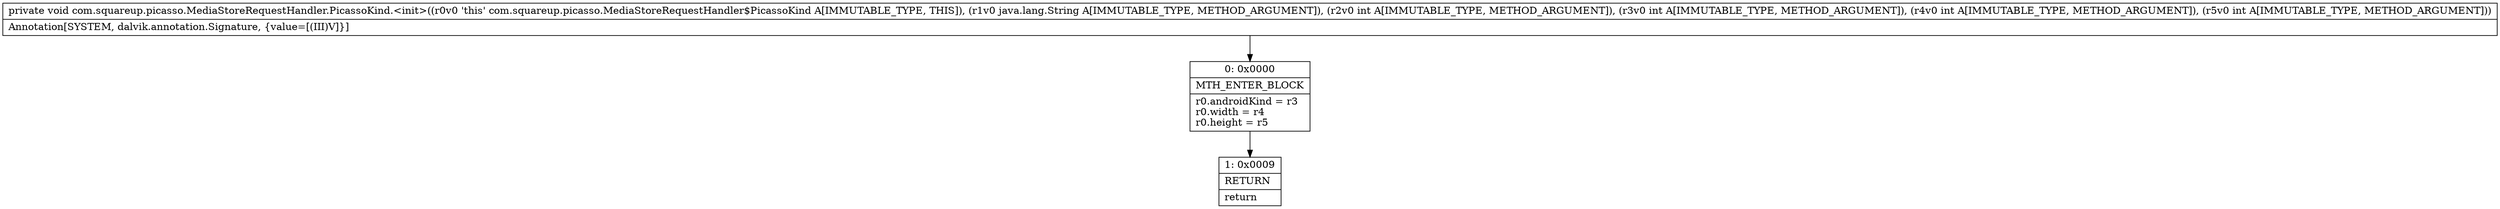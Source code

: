 digraph "CFG forcom.squareup.picasso.MediaStoreRequestHandler.PicassoKind.\<init\>(Ljava\/lang\/String;IIII)V" {
Node_0 [shape=record,label="{0\:\ 0x0000|MTH_ENTER_BLOCK\l|r0.androidKind = r3\lr0.width = r4\lr0.height = r5\l}"];
Node_1 [shape=record,label="{1\:\ 0x0009|RETURN\l|return\l}"];
MethodNode[shape=record,label="{private void com.squareup.picasso.MediaStoreRequestHandler.PicassoKind.\<init\>((r0v0 'this' com.squareup.picasso.MediaStoreRequestHandler$PicassoKind A[IMMUTABLE_TYPE, THIS]), (r1v0 java.lang.String A[IMMUTABLE_TYPE, METHOD_ARGUMENT]), (r2v0 int A[IMMUTABLE_TYPE, METHOD_ARGUMENT]), (r3v0 int A[IMMUTABLE_TYPE, METHOD_ARGUMENT]), (r4v0 int A[IMMUTABLE_TYPE, METHOD_ARGUMENT]), (r5v0 int A[IMMUTABLE_TYPE, METHOD_ARGUMENT]))  | Annotation[SYSTEM, dalvik.annotation.Signature, \{value=[(III)V]\}]\l}"];
MethodNode -> Node_0;
Node_0 -> Node_1;
}


